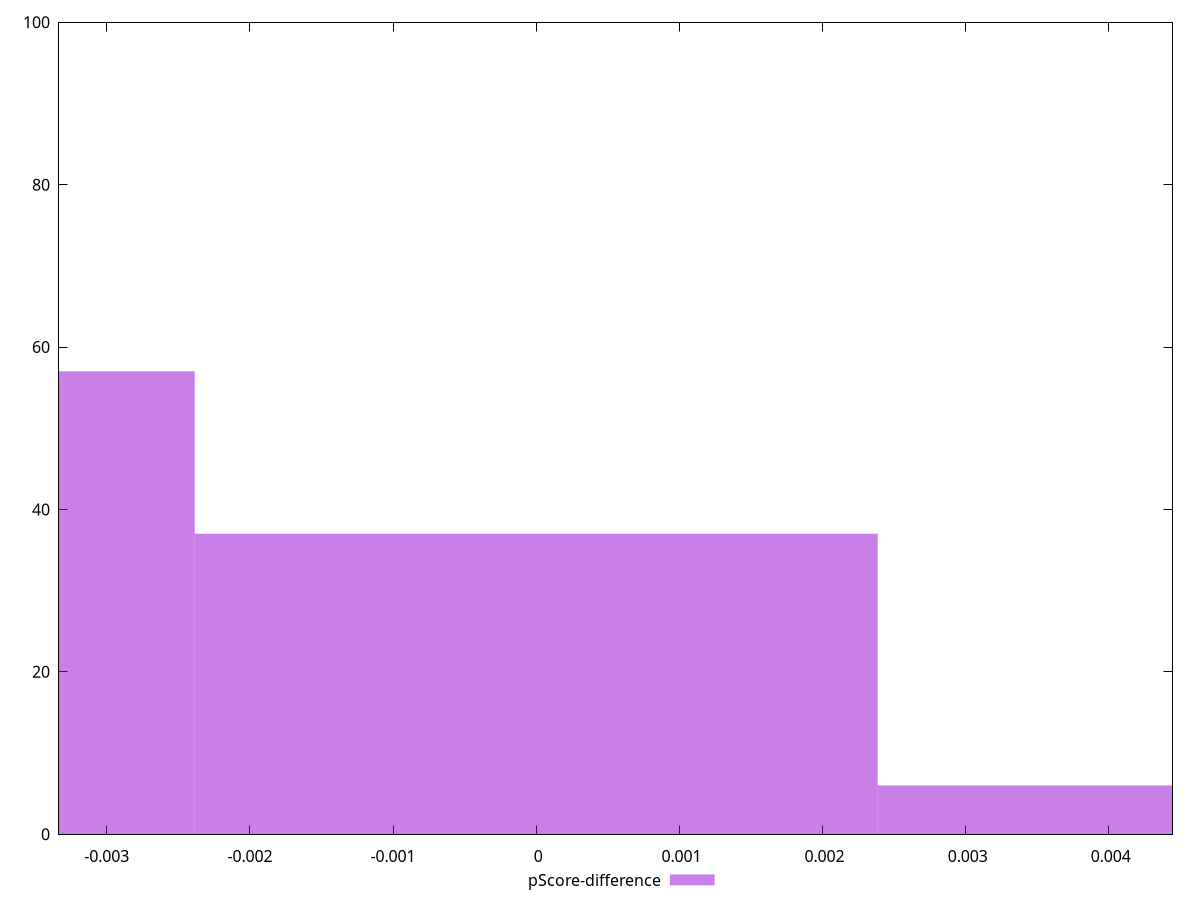 reset

$pScoreDifference <<EOF
-0.004770725464318028 57
0 37
0.004770725464318028 6
EOF

set key outside below
set boxwidth 0.004770725464318028
set xrange [-0.0033333333333334103:0.004444444444444473]
set yrange [0:100]
set trange [0:100]
set style fill transparent solid 0.5 noborder
set terminal svg size 640, 490 enhanced background rgb 'white'
set output "report_00018_2021-02-10T15-25-16.877Z/uses-webp-images/samples/pages/pScore-difference/histogram.svg"

plot $pScoreDifference title "pScore-difference" with boxes

reset
